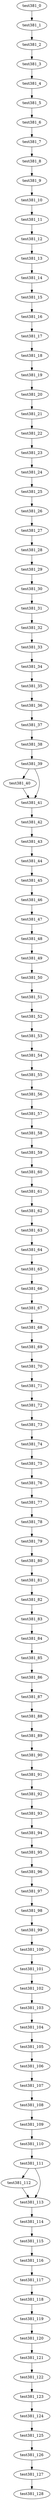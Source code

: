 digraph G {
test381_0->test381_1;
test381_1->test381_2;
test381_2->test381_3;
test381_3->test381_4;
test381_4->test381_5;
test381_5->test381_6;
test381_6->test381_7;
test381_7->test381_8;
test381_8->test381_9;
test381_9->test381_10;
test381_10->test381_11;
test381_11->test381_12;
test381_12->test381_13;
test381_13->test381_14;
test381_14->test381_15;
test381_15->test381_16;
test381_16->test381_17;
test381_17->test381_18;
test381_18->test381_19;
test381_19->test381_20;
test381_20->test381_21;
test381_21->test381_22;
test381_22->test381_23;
test381_23->test381_24;
test381_24->test381_25;
test381_25->test381_26;
test381_26->test381_27;
test381_27->test381_28;
test381_28->test381_29;
test381_29->test381_30;
test381_30->test381_31;
test381_31->test381_32;
test381_32->test381_33;
test381_33->test381_34;
test381_34->test381_35;
test381_35->test381_36;
test381_36->test381_37;
test381_37->test381_38;
test381_38->test381_39;
test381_39->test381_40;
test381_39->test381_41;
test381_40->test381_41;
test381_41->test381_42;
test381_42->test381_43;
test381_43->test381_44;
test381_44->test381_45;
test381_45->test381_46;
test381_46->test381_47;
test381_47->test381_48;
test381_48->test381_49;
test381_49->test381_50;
test381_50->test381_51;
test381_51->test381_52;
test381_52->test381_53;
test381_53->test381_54;
test381_54->test381_55;
test381_55->test381_56;
test381_56->test381_57;
test381_57->test381_58;
test381_58->test381_59;
test381_59->test381_60;
test381_60->test381_61;
test381_61->test381_62;
test381_62->test381_63;
test381_63->test381_64;
test381_64->test381_65;
test381_65->test381_66;
test381_66->test381_67;
test381_67->test381_68;
test381_68->test381_69;
test381_69->test381_70;
test381_70->test381_71;
test381_71->test381_72;
test381_72->test381_73;
test381_73->test381_74;
test381_74->test381_75;
test381_75->test381_76;
test381_76->test381_77;
test381_77->test381_78;
test381_78->test381_79;
test381_79->test381_80;
test381_80->test381_81;
test381_81->test381_82;
test381_82->test381_83;
test381_83->test381_84;
test381_84->test381_85;
test381_85->test381_86;
test381_86->test381_87;
test381_87->test381_88;
test381_88->test381_89;
test381_89->test381_90;
test381_90->test381_91;
test381_91->test381_92;
test381_92->test381_93;
test381_93->test381_94;
test381_94->test381_95;
test381_95->test381_96;
test381_96->test381_97;
test381_97->test381_98;
test381_98->test381_99;
test381_99->test381_100;
test381_100->test381_101;
test381_101->test381_102;
test381_102->test381_103;
test381_103->test381_104;
test381_104->test381_105;
test381_105->test381_106;
test381_106->test381_107;
test381_107->test381_108;
test381_108->test381_109;
test381_109->test381_110;
test381_110->test381_111;
test381_111->test381_112;
test381_111->test381_113;
test381_112->test381_113;
test381_113->test381_114;
test381_114->test381_115;
test381_115->test381_116;
test381_116->test381_117;
test381_117->test381_118;
test381_118->test381_119;
test381_119->test381_120;
test381_120->test381_121;
test381_121->test381_122;
test381_122->test381_123;
test381_123->test381_124;
test381_124->test381_125;
test381_125->test381_126;
test381_126->test381_127;
test381_127->test381_128;

}
